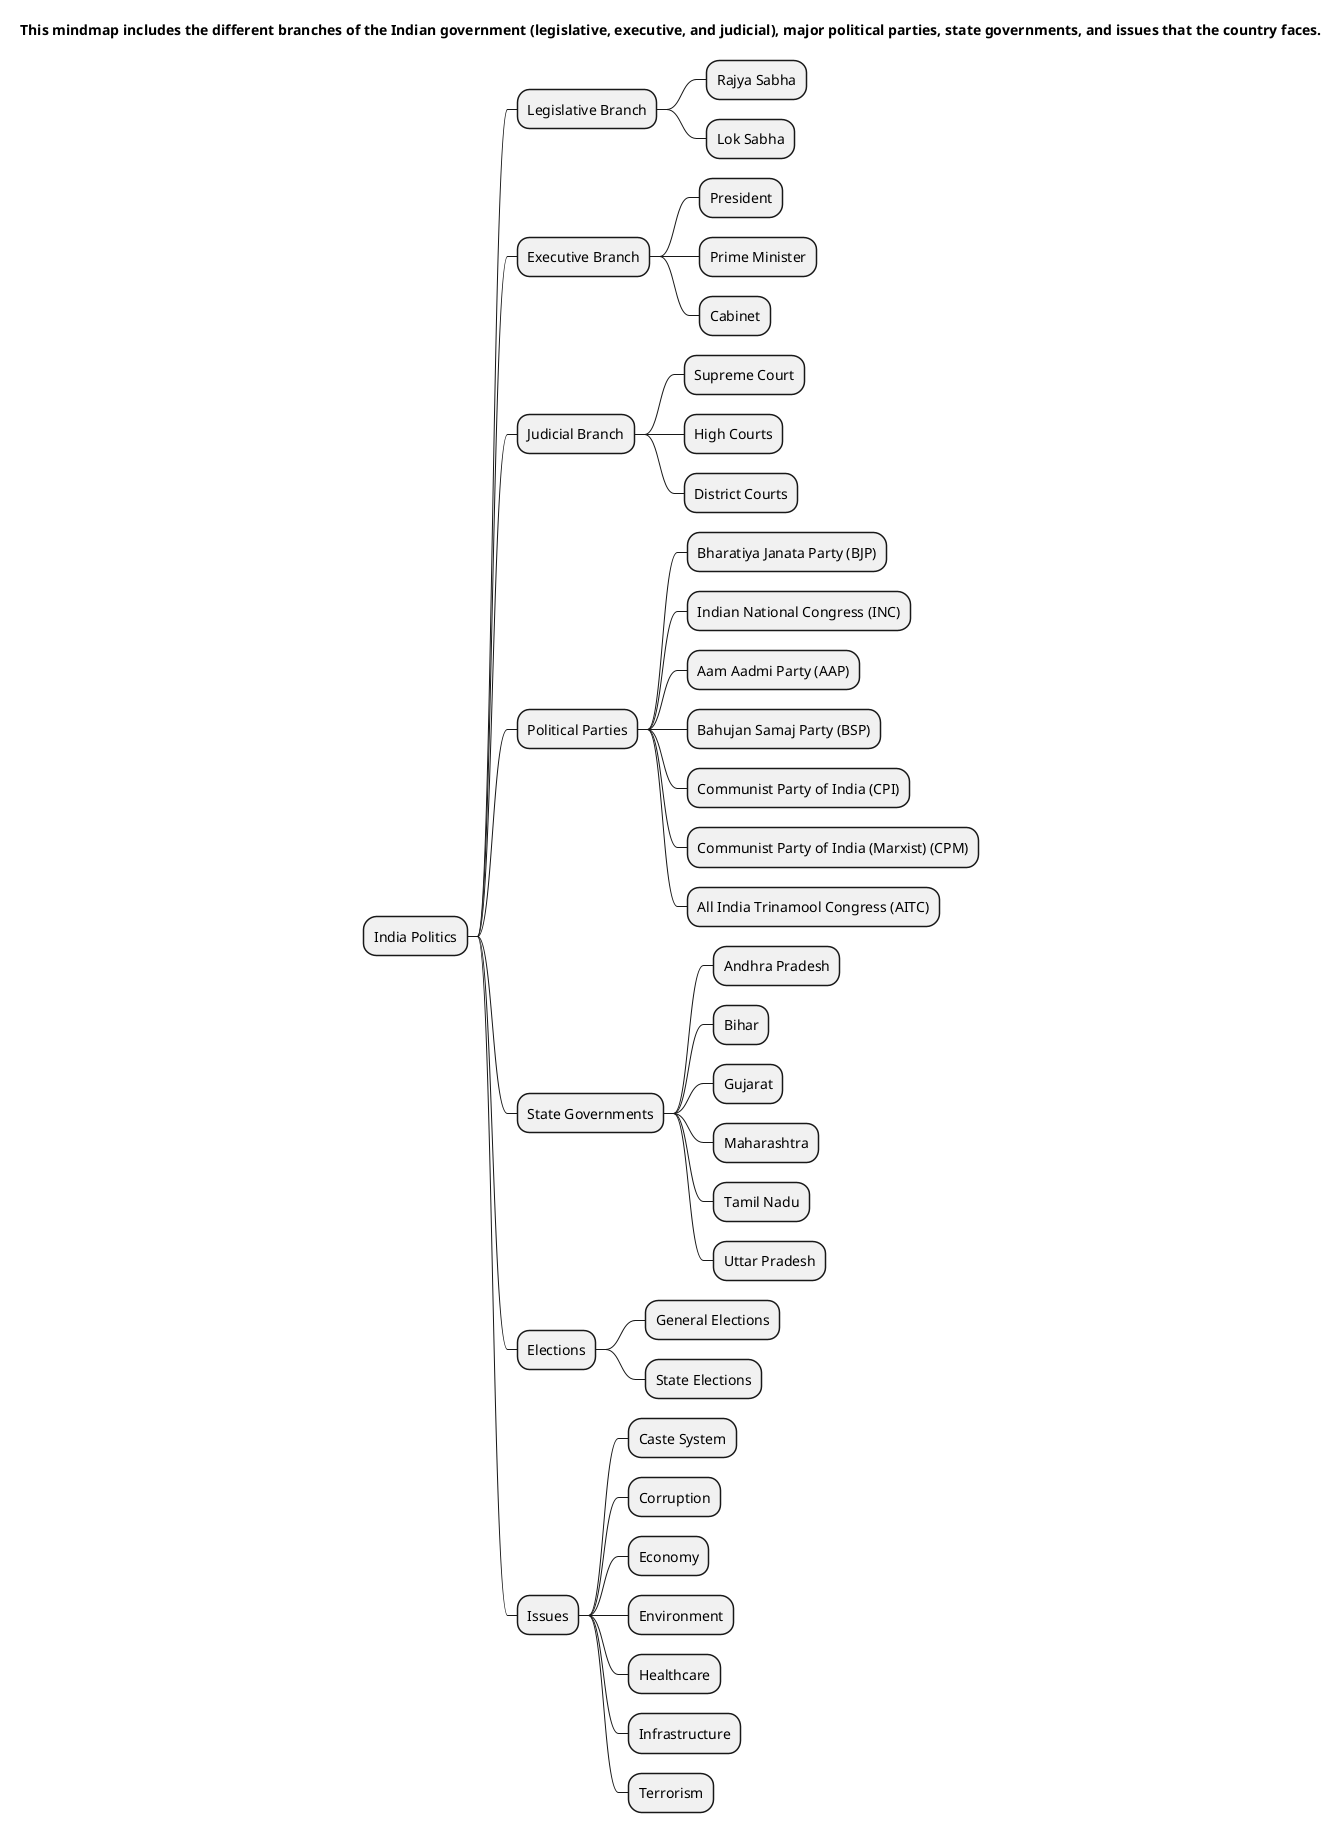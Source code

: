 @startmindmap
title This mindmap includes the different branches of the Indian government (legislative, executive, and judicial), major political parties, state governments, and issues that the country faces.





* India Politics
** Legislative Branch
*** Rajya Sabha
*** Lok Sabha
** Executive Branch
*** President
*** Prime Minister
*** Cabinet
** Judicial Branch
*** Supreme Court
*** High Courts
*** District Courts
** Political Parties
*** Bharatiya Janata Party (BJP)
*** Indian National Congress (INC)
*** Aam Aadmi Party (AAP)
*** Bahujan Samaj Party (BSP)
*** Communist Party of India (CPI)
*** Communist Party of India (Marxist) (CPM)
*** All India Trinamool Congress (AITC)
** State Governments
*** Andhra Pradesh
*** Bihar
*** Gujarat
*** Maharashtra
*** Tamil Nadu
*** Uttar Pradesh
** Elections
*** General Elections
*** State Elections
** Issues
*** Caste System
*** Corruption
*** Economy
*** Environment
*** Healthcare
*** Infrastructure
*** Terrorism
@endmindmap
